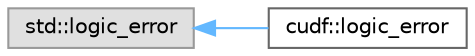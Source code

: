 digraph "类继承关系图"
{
 // LATEX_PDF_SIZE
  bgcolor="transparent";
  edge [fontname=Helvetica,fontsize=10,labelfontname=Helvetica,labelfontsize=10];
  node [fontname=Helvetica,fontsize=10,shape=box,height=0.2,width=0.4];
  rankdir="LR";
  Node0 [id="Node000000",label="std::logic_error",height=0.2,width=0.4,color="grey60", fillcolor="#E0E0E0", style="filled",tooltip=" "];
  Node0 -> Node1 [id="edge143_Node000000_Node000001",dir="back",color="steelblue1",style="solid",tooltip=" "];
  Node1 [id="Node000001",label="cudf::logic_error",height=0.2,width=0.4,color="grey40", fillcolor="white", style="filled",URL="$structcudf_1_1logic__error.html",tooltip="Exception thrown when logical precondition is violated."];
}
